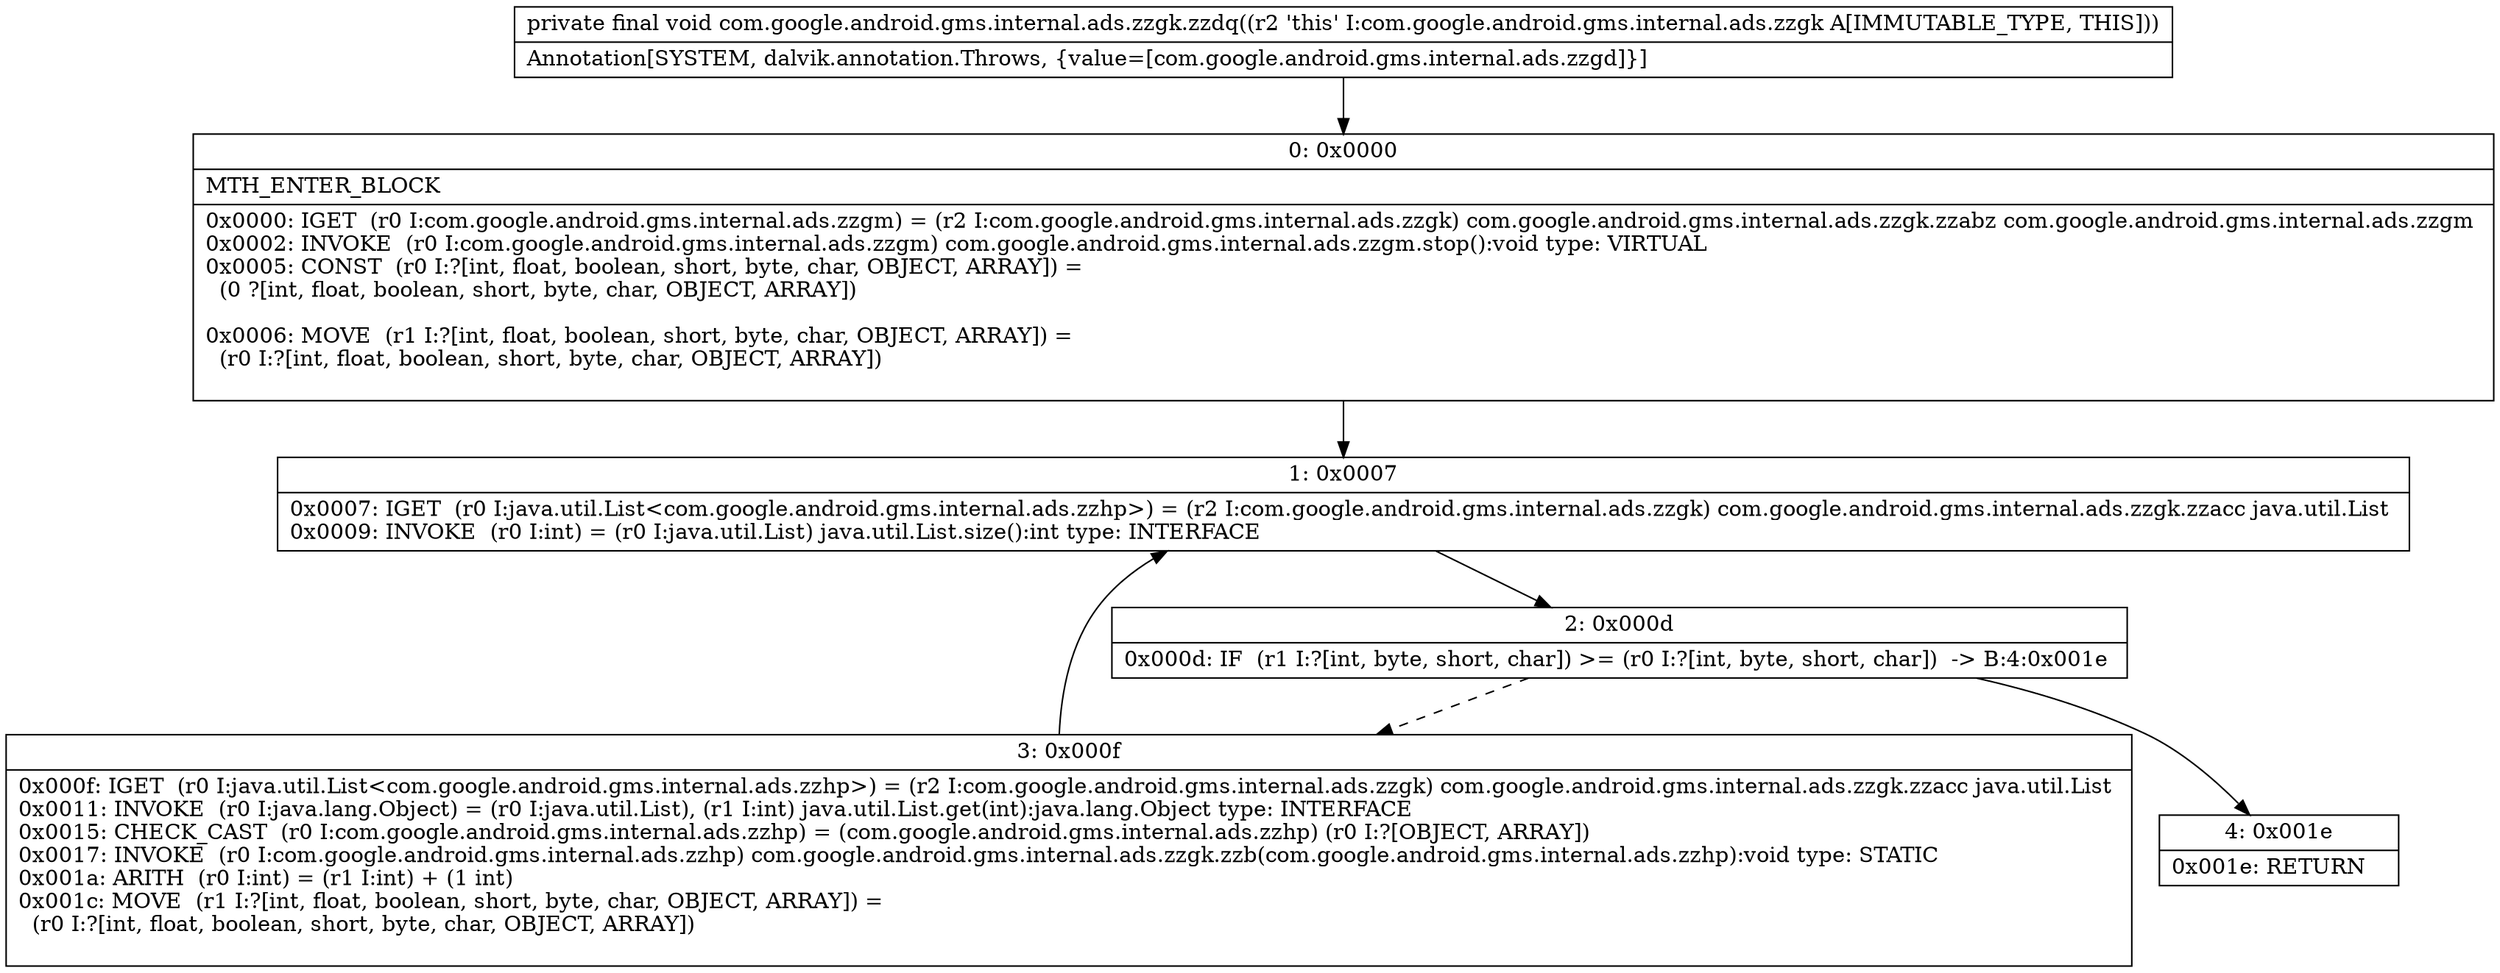 digraph "CFG forcom.google.android.gms.internal.ads.zzgk.zzdq()V" {
Node_0 [shape=record,label="{0\:\ 0x0000|MTH_ENTER_BLOCK\l|0x0000: IGET  (r0 I:com.google.android.gms.internal.ads.zzgm) = (r2 I:com.google.android.gms.internal.ads.zzgk) com.google.android.gms.internal.ads.zzgk.zzabz com.google.android.gms.internal.ads.zzgm \l0x0002: INVOKE  (r0 I:com.google.android.gms.internal.ads.zzgm) com.google.android.gms.internal.ads.zzgm.stop():void type: VIRTUAL \l0x0005: CONST  (r0 I:?[int, float, boolean, short, byte, char, OBJECT, ARRAY]) = \l  (0 ?[int, float, boolean, short, byte, char, OBJECT, ARRAY])\l \l0x0006: MOVE  (r1 I:?[int, float, boolean, short, byte, char, OBJECT, ARRAY]) = \l  (r0 I:?[int, float, boolean, short, byte, char, OBJECT, ARRAY])\l \l}"];
Node_1 [shape=record,label="{1\:\ 0x0007|0x0007: IGET  (r0 I:java.util.List\<com.google.android.gms.internal.ads.zzhp\>) = (r2 I:com.google.android.gms.internal.ads.zzgk) com.google.android.gms.internal.ads.zzgk.zzacc java.util.List \l0x0009: INVOKE  (r0 I:int) = (r0 I:java.util.List) java.util.List.size():int type: INTERFACE \l}"];
Node_2 [shape=record,label="{2\:\ 0x000d|0x000d: IF  (r1 I:?[int, byte, short, char]) \>= (r0 I:?[int, byte, short, char])  \-\> B:4:0x001e \l}"];
Node_3 [shape=record,label="{3\:\ 0x000f|0x000f: IGET  (r0 I:java.util.List\<com.google.android.gms.internal.ads.zzhp\>) = (r2 I:com.google.android.gms.internal.ads.zzgk) com.google.android.gms.internal.ads.zzgk.zzacc java.util.List \l0x0011: INVOKE  (r0 I:java.lang.Object) = (r0 I:java.util.List), (r1 I:int) java.util.List.get(int):java.lang.Object type: INTERFACE \l0x0015: CHECK_CAST  (r0 I:com.google.android.gms.internal.ads.zzhp) = (com.google.android.gms.internal.ads.zzhp) (r0 I:?[OBJECT, ARRAY]) \l0x0017: INVOKE  (r0 I:com.google.android.gms.internal.ads.zzhp) com.google.android.gms.internal.ads.zzgk.zzb(com.google.android.gms.internal.ads.zzhp):void type: STATIC \l0x001a: ARITH  (r0 I:int) = (r1 I:int) + (1 int) \l0x001c: MOVE  (r1 I:?[int, float, boolean, short, byte, char, OBJECT, ARRAY]) = \l  (r0 I:?[int, float, boolean, short, byte, char, OBJECT, ARRAY])\l \l}"];
Node_4 [shape=record,label="{4\:\ 0x001e|0x001e: RETURN   \l}"];
MethodNode[shape=record,label="{private final void com.google.android.gms.internal.ads.zzgk.zzdq((r2 'this' I:com.google.android.gms.internal.ads.zzgk A[IMMUTABLE_TYPE, THIS]))  | Annotation[SYSTEM, dalvik.annotation.Throws, \{value=[com.google.android.gms.internal.ads.zzgd]\}]\l}"];
MethodNode -> Node_0;
Node_0 -> Node_1;
Node_1 -> Node_2;
Node_2 -> Node_3[style=dashed];
Node_2 -> Node_4;
Node_3 -> Node_1;
}

